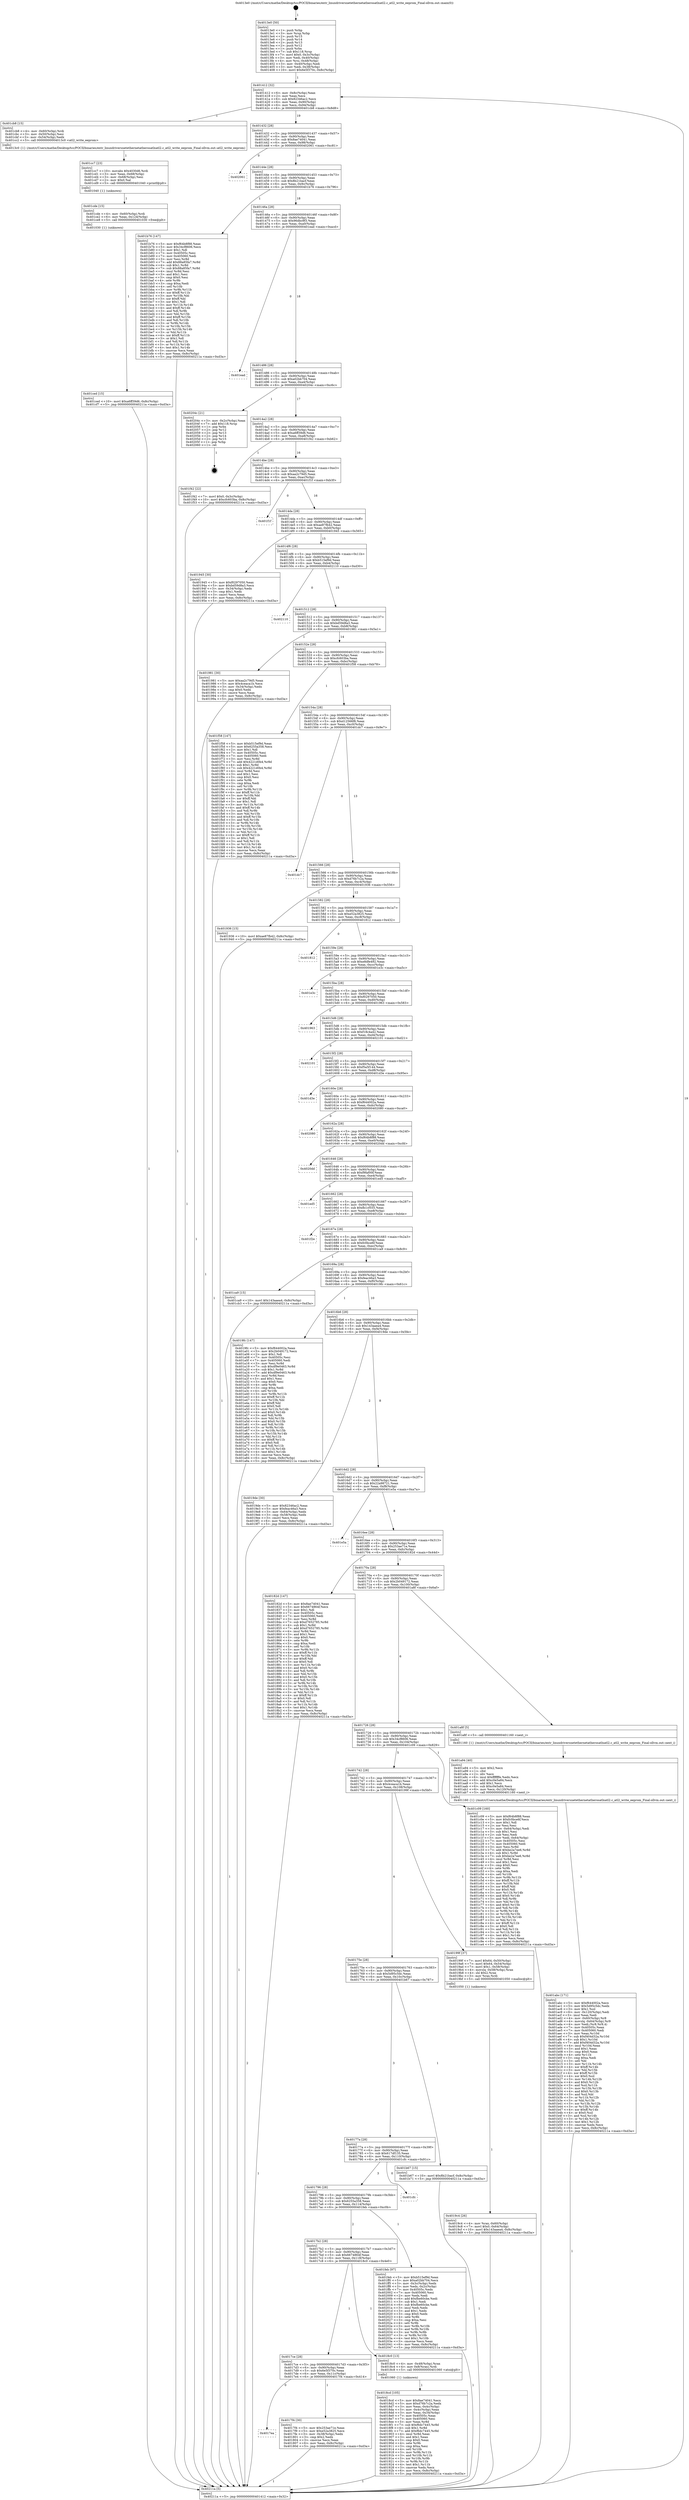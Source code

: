 digraph "0x4013e0" {
  label = "0x4013e0 (/mnt/c/Users/mathe/Desktop/tcc/POCII/binaries/extr_linuxdriversnetethernetatherosatlxatl2.c_atl2_write_eeprom_Final-ollvm.out::main(0))"
  labelloc = "t"
  node[shape=record]

  Entry [label="",width=0.3,height=0.3,shape=circle,fillcolor=black,style=filled]
  "0x401412" [label="{
     0x401412 [32]\l
     | [instrs]\l
     &nbsp;&nbsp;0x401412 \<+6\>: mov -0x8c(%rbp),%eax\l
     &nbsp;&nbsp;0x401418 \<+2\>: mov %eax,%ecx\l
     &nbsp;&nbsp;0x40141a \<+6\>: sub $0x82346ac2,%ecx\l
     &nbsp;&nbsp;0x401420 \<+6\>: mov %eax,-0x90(%rbp)\l
     &nbsp;&nbsp;0x401426 \<+6\>: mov %ecx,-0x94(%rbp)\l
     &nbsp;&nbsp;0x40142c \<+6\>: je 0000000000401cb8 \<main+0x8d8\>\l
  }"]
  "0x401cb8" [label="{
     0x401cb8 [15]\l
     | [instrs]\l
     &nbsp;&nbsp;0x401cb8 \<+4\>: mov -0x60(%rbp),%rdi\l
     &nbsp;&nbsp;0x401cbc \<+3\>: mov -0x50(%rbp),%esi\l
     &nbsp;&nbsp;0x401cbf \<+3\>: mov -0x54(%rbp),%edx\l
     &nbsp;&nbsp;0x401cc2 \<+5\>: call 00000000004013c0 \<atl2_write_eeprom\>\l
     | [calls]\l
     &nbsp;&nbsp;0x4013c0 \{1\} (/mnt/c/Users/mathe/Desktop/tcc/POCII/binaries/extr_linuxdriversnetethernetatherosatlxatl2.c_atl2_write_eeprom_Final-ollvm.out::atl2_write_eeprom)\l
  }"]
  "0x401432" [label="{
     0x401432 [28]\l
     | [instrs]\l
     &nbsp;&nbsp;0x401432 \<+5\>: jmp 0000000000401437 \<main+0x57\>\l
     &nbsp;&nbsp;0x401437 \<+6\>: mov -0x90(%rbp),%eax\l
     &nbsp;&nbsp;0x40143d \<+5\>: sub $0x8ae74041,%eax\l
     &nbsp;&nbsp;0x401442 \<+6\>: mov %eax,-0x98(%rbp)\l
     &nbsp;&nbsp;0x401448 \<+6\>: je 0000000000402061 \<main+0xc81\>\l
  }"]
  Exit [label="",width=0.3,height=0.3,shape=circle,fillcolor=black,style=filled,peripheries=2]
  "0x402061" [label="{
     0x402061\l
  }", style=dashed]
  "0x40144e" [label="{
     0x40144e [28]\l
     | [instrs]\l
     &nbsp;&nbsp;0x40144e \<+5\>: jmp 0000000000401453 \<main+0x73\>\l
     &nbsp;&nbsp;0x401453 \<+6\>: mov -0x90(%rbp),%eax\l
     &nbsp;&nbsp;0x401459 \<+5\>: sub $0x8b21bacf,%eax\l
     &nbsp;&nbsp;0x40145e \<+6\>: mov %eax,-0x9c(%rbp)\l
     &nbsp;&nbsp;0x401464 \<+6\>: je 0000000000401b76 \<main+0x796\>\l
  }"]
  "0x401ced" [label="{
     0x401ced [15]\l
     | [instrs]\l
     &nbsp;&nbsp;0x401ced \<+10\>: movl $0xa6ff39d6,-0x8c(%rbp)\l
     &nbsp;&nbsp;0x401cf7 \<+5\>: jmp 000000000040211a \<main+0xd3a\>\l
  }"]
  "0x401b76" [label="{
     0x401b76 [147]\l
     | [instrs]\l
     &nbsp;&nbsp;0x401b76 \<+5\>: mov $0xf64b8f88,%eax\l
     &nbsp;&nbsp;0x401b7b \<+5\>: mov $0x34cf8606,%ecx\l
     &nbsp;&nbsp;0x401b80 \<+2\>: mov $0x1,%dl\l
     &nbsp;&nbsp;0x401b82 \<+7\>: mov 0x40505c,%esi\l
     &nbsp;&nbsp;0x401b89 \<+7\>: mov 0x405060,%edi\l
     &nbsp;&nbsp;0x401b90 \<+3\>: mov %esi,%r8d\l
     &nbsp;&nbsp;0x401b93 \<+7\>: add $0x88a85fa7,%r8d\l
     &nbsp;&nbsp;0x401b9a \<+4\>: sub $0x1,%r8d\l
     &nbsp;&nbsp;0x401b9e \<+7\>: sub $0x88a85fa7,%r8d\l
     &nbsp;&nbsp;0x401ba5 \<+4\>: imul %r8d,%esi\l
     &nbsp;&nbsp;0x401ba9 \<+3\>: and $0x1,%esi\l
     &nbsp;&nbsp;0x401bac \<+3\>: cmp $0x0,%esi\l
     &nbsp;&nbsp;0x401baf \<+4\>: sete %r9b\l
     &nbsp;&nbsp;0x401bb3 \<+3\>: cmp $0xa,%edi\l
     &nbsp;&nbsp;0x401bb6 \<+4\>: setl %r10b\l
     &nbsp;&nbsp;0x401bba \<+3\>: mov %r9b,%r11b\l
     &nbsp;&nbsp;0x401bbd \<+4\>: xor $0xff,%r11b\l
     &nbsp;&nbsp;0x401bc1 \<+3\>: mov %r10b,%bl\l
     &nbsp;&nbsp;0x401bc4 \<+3\>: xor $0xff,%bl\l
     &nbsp;&nbsp;0x401bc7 \<+3\>: xor $0x1,%dl\l
     &nbsp;&nbsp;0x401bca \<+3\>: mov %r11b,%r14b\l
     &nbsp;&nbsp;0x401bcd \<+4\>: and $0xff,%r14b\l
     &nbsp;&nbsp;0x401bd1 \<+3\>: and %dl,%r9b\l
     &nbsp;&nbsp;0x401bd4 \<+3\>: mov %bl,%r15b\l
     &nbsp;&nbsp;0x401bd7 \<+4\>: and $0xff,%r15b\l
     &nbsp;&nbsp;0x401bdb \<+3\>: and %dl,%r10b\l
     &nbsp;&nbsp;0x401bde \<+3\>: or %r9b,%r14b\l
     &nbsp;&nbsp;0x401be1 \<+3\>: or %r10b,%r15b\l
     &nbsp;&nbsp;0x401be4 \<+3\>: xor %r15b,%r14b\l
     &nbsp;&nbsp;0x401be7 \<+3\>: or %bl,%r11b\l
     &nbsp;&nbsp;0x401bea \<+4\>: xor $0xff,%r11b\l
     &nbsp;&nbsp;0x401bee \<+3\>: or $0x1,%dl\l
     &nbsp;&nbsp;0x401bf1 \<+3\>: and %dl,%r11b\l
     &nbsp;&nbsp;0x401bf4 \<+3\>: or %r11b,%r14b\l
     &nbsp;&nbsp;0x401bf7 \<+4\>: test $0x1,%r14b\l
     &nbsp;&nbsp;0x401bfb \<+3\>: cmovne %ecx,%eax\l
     &nbsp;&nbsp;0x401bfe \<+6\>: mov %eax,-0x8c(%rbp)\l
     &nbsp;&nbsp;0x401c04 \<+5\>: jmp 000000000040211a \<main+0xd3a\>\l
  }"]
  "0x40146a" [label="{
     0x40146a [28]\l
     | [instrs]\l
     &nbsp;&nbsp;0x40146a \<+5\>: jmp 000000000040146f \<main+0x8f\>\l
     &nbsp;&nbsp;0x40146f \<+6\>: mov -0x90(%rbp),%eax\l
     &nbsp;&nbsp;0x401475 \<+5\>: sub $0x96dbc9f3,%eax\l
     &nbsp;&nbsp;0x40147a \<+6\>: mov %eax,-0xa0(%rbp)\l
     &nbsp;&nbsp;0x401480 \<+6\>: je 0000000000401ead \<main+0xacd\>\l
  }"]
  "0x401cde" [label="{
     0x401cde [15]\l
     | [instrs]\l
     &nbsp;&nbsp;0x401cde \<+4\>: mov -0x60(%rbp),%rdi\l
     &nbsp;&nbsp;0x401ce2 \<+6\>: mov %eax,-0x124(%rbp)\l
     &nbsp;&nbsp;0x401ce8 \<+5\>: call 0000000000401030 \<free@plt\>\l
     | [calls]\l
     &nbsp;&nbsp;0x401030 \{1\} (unknown)\l
  }"]
  "0x401ead" [label="{
     0x401ead\l
  }", style=dashed]
  "0x401486" [label="{
     0x401486 [28]\l
     | [instrs]\l
     &nbsp;&nbsp;0x401486 \<+5\>: jmp 000000000040148b \<main+0xab\>\l
     &nbsp;&nbsp;0x40148b \<+6\>: mov -0x90(%rbp),%eax\l
     &nbsp;&nbsp;0x401491 \<+5\>: sub $0xa02bb704,%eax\l
     &nbsp;&nbsp;0x401496 \<+6\>: mov %eax,-0xa4(%rbp)\l
     &nbsp;&nbsp;0x40149c \<+6\>: je 000000000040204c \<main+0xc6c\>\l
  }"]
  "0x401cc7" [label="{
     0x401cc7 [23]\l
     | [instrs]\l
     &nbsp;&nbsp;0x401cc7 \<+10\>: movabs $0x4030d6,%rdi\l
     &nbsp;&nbsp;0x401cd1 \<+3\>: mov %eax,-0x68(%rbp)\l
     &nbsp;&nbsp;0x401cd4 \<+3\>: mov -0x68(%rbp),%esi\l
     &nbsp;&nbsp;0x401cd7 \<+2\>: mov $0x0,%al\l
     &nbsp;&nbsp;0x401cd9 \<+5\>: call 0000000000401040 \<printf@plt\>\l
     | [calls]\l
     &nbsp;&nbsp;0x401040 \{1\} (unknown)\l
  }"]
  "0x40204c" [label="{
     0x40204c [21]\l
     | [instrs]\l
     &nbsp;&nbsp;0x40204c \<+3\>: mov -0x2c(%rbp),%eax\l
     &nbsp;&nbsp;0x40204f \<+7\>: add $0x118,%rsp\l
     &nbsp;&nbsp;0x402056 \<+1\>: pop %rbx\l
     &nbsp;&nbsp;0x402057 \<+2\>: pop %r12\l
     &nbsp;&nbsp;0x402059 \<+2\>: pop %r13\l
     &nbsp;&nbsp;0x40205b \<+2\>: pop %r14\l
     &nbsp;&nbsp;0x40205d \<+2\>: pop %r15\l
     &nbsp;&nbsp;0x40205f \<+1\>: pop %rbp\l
     &nbsp;&nbsp;0x402060 \<+1\>: ret\l
  }"]
  "0x4014a2" [label="{
     0x4014a2 [28]\l
     | [instrs]\l
     &nbsp;&nbsp;0x4014a2 \<+5\>: jmp 00000000004014a7 \<main+0xc7\>\l
     &nbsp;&nbsp;0x4014a7 \<+6\>: mov -0x90(%rbp),%eax\l
     &nbsp;&nbsp;0x4014ad \<+5\>: sub $0xa6ff39d6,%eax\l
     &nbsp;&nbsp;0x4014b2 \<+6\>: mov %eax,-0xa8(%rbp)\l
     &nbsp;&nbsp;0x4014b8 \<+6\>: je 0000000000401f42 \<main+0xb62\>\l
  }"]
  "0x401abc" [label="{
     0x401abc [171]\l
     | [instrs]\l
     &nbsp;&nbsp;0x401abc \<+5\>: mov $0xf644002a,%ecx\l
     &nbsp;&nbsp;0x401ac1 \<+5\>: mov $0x5d95c5dc,%edx\l
     &nbsp;&nbsp;0x401ac6 \<+3\>: mov $0x1,%sil\l
     &nbsp;&nbsp;0x401ac9 \<+6\>: mov -0x120(%rbp),%edi\l
     &nbsp;&nbsp;0x401acf \<+3\>: imul %eax,%edi\l
     &nbsp;&nbsp;0x401ad2 \<+4\>: mov -0x60(%rbp),%r8\l
     &nbsp;&nbsp;0x401ad6 \<+4\>: movslq -0x64(%rbp),%r9\l
     &nbsp;&nbsp;0x401ada \<+4\>: mov %edi,(%r8,%r9,4)\l
     &nbsp;&nbsp;0x401ade \<+7\>: mov 0x40505c,%eax\l
     &nbsp;&nbsp;0x401ae5 \<+7\>: mov 0x405060,%edi\l
     &nbsp;&nbsp;0x401aec \<+3\>: mov %eax,%r10d\l
     &nbsp;&nbsp;0x401aef \<+7\>: sub $0xf404d32a,%r10d\l
     &nbsp;&nbsp;0x401af6 \<+4\>: sub $0x1,%r10d\l
     &nbsp;&nbsp;0x401afa \<+7\>: add $0xf404d32a,%r10d\l
     &nbsp;&nbsp;0x401b01 \<+4\>: imul %r10d,%eax\l
     &nbsp;&nbsp;0x401b05 \<+3\>: and $0x1,%eax\l
     &nbsp;&nbsp;0x401b08 \<+3\>: cmp $0x0,%eax\l
     &nbsp;&nbsp;0x401b0b \<+4\>: sete %r11b\l
     &nbsp;&nbsp;0x401b0f \<+3\>: cmp $0xa,%edi\l
     &nbsp;&nbsp;0x401b12 \<+3\>: setl %bl\l
     &nbsp;&nbsp;0x401b15 \<+3\>: mov %r11b,%r14b\l
     &nbsp;&nbsp;0x401b18 \<+4\>: xor $0xff,%r14b\l
     &nbsp;&nbsp;0x401b1c \<+3\>: mov %bl,%r15b\l
     &nbsp;&nbsp;0x401b1f \<+4\>: xor $0xff,%r15b\l
     &nbsp;&nbsp;0x401b23 \<+4\>: xor $0x0,%sil\l
     &nbsp;&nbsp;0x401b27 \<+3\>: mov %r14b,%r12b\l
     &nbsp;&nbsp;0x401b2a \<+4\>: and $0x0,%r12b\l
     &nbsp;&nbsp;0x401b2e \<+3\>: and %sil,%r11b\l
     &nbsp;&nbsp;0x401b31 \<+3\>: mov %r15b,%r13b\l
     &nbsp;&nbsp;0x401b34 \<+4\>: and $0x0,%r13b\l
     &nbsp;&nbsp;0x401b38 \<+3\>: and %sil,%bl\l
     &nbsp;&nbsp;0x401b3b \<+3\>: or %r11b,%r12b\l
     &nbsp;&nbsp;0x401b3e \<+3\>: or %bl,%r13b\l
     &nbsp;&nbsp;0x401b41 \<+3\>: xor %r13b,%r12b\l
     &nbsp;&nbsp;0x401b44 \<+3\>: or %r15b,%r14b\l
     &nbsp;&nbsp;0x401b47 \<+4\>: xor $0xff,%r14b\l
     &nbsp;&nbsp;0x401b4b \<+4\>: or $0x0,%sil\l
     &nbsp;&nbsp;0x401b4f \<+3\>: and %sil,%r14b\l
     &nbsp;&nbsp;0x401b52 \<+3\>: or %r14b,%r12b\l
     &nbsp;&nbsp;0x401b55 \<+4\>: test $0x1,%r12b\l
     &nbsp;&nbsp;0x401b59 \<+3\>: cmovne %edx,%ecx\l
     &nbsp;&nbsp;0x401b5c \<+6\>: mov %ecx,-0x8c(%rbp)\l
     &nbsp;&nbsp;0x401b62 \<+5\>: jmp 000000000040211a \<main+0xd3a\>\l
  }"]
  "0x401f42" [label="{
     0x401f42 [22]\l
     | [instrs]\l
     &nbsp;&nbsp;0x401f42 \<+7\>: movl $0x0,-0x3c(%rbp)\l
     &nbsp;&nbsp;0x401f49 \<+10\>: movl $0xcfc603ba,-0x8c(%rbp)\l
     &nbsp;&nbsp;0x401f53 \<+5\>: jmp 000000000040211a \<main+0xd3a\>\l
  }"]
  "0x4014be" [label="{
     0x4014be [28]\l
     | [instrs]\l
     &nbsp;&nbsp;0x4014be \<+5\>: jmp 00000000004014c3 \<main+0xe3\>\l
     &nbsp;&nbsp;0x4014c3 \<+6\>: mov -0x90(%rbp),%eax\l
     &nbsp;&nbsp;0x4014c9 \<+5\>: sub $0xaa2c79d5,%eax\l
     &nbsp;&nbsp;0x4014ce \<+6\>: mov %eax,-0xac(%rbp)\l
     &nbsp;&nbsp;0x4014d4 \<+6\>: je 0000000000401f1f \<main+0xb3f\>\l
  }"]
  "0x401a94" [label="{
     0x401a94 [40]\l
     | [instrs]\l
     &nbsp;&nbsp;0x401a94 \<+5\>: mov $0x2,%ecx\l
     &nbsp;&nbsp;0x401a99 \<+1\>: cltd\l
     &nbsp;&nbsp;0x401a9a \<+2\>: idiv %ecx\l
     &nbsp;&nbsp;0x401a9c \<+6\>: imul $0xfffffffe,%edx,%ecx\l
     &nbsp;&nbsp;0x401aa2 \<+6\>: add $0xc0e5a84,%ecx\l
     &nbsp;&nbsp;0x401aa8 \<+3\>: add $0x1,%ecx\l
     &nbsp;&nbsp;0x401aab \<+6\>: sub $0xc0e5a84,%ecx\l
     &nbsp;&nbsp;0x401ab1 \<+6\>: mov %ecx,-0x120(%rbp)\l
     &nbsp;&nbsp;0x401ab7 \<+5\>: call 0000000000401160 \<next_i\>\l
     | [calls]\l
     &nbsp;&nbsp;0x401160 \{1\} (/mnt/c/Users/mathe/Desktop/tcc/POCII/binaries/extr_linuxdriversnetethernetatherosatlxatl2.c_atl2_write_eeprom_Final-ollvm.out::next_i)\l
  }"]
  "0x401f1f" [label="{
     0x401f1f\l
  }", style=dashed]
  "0x4014da" [label="{
     0x4014da [28]\l
     | [instrs]\l
     &nbsp;&nbsp;0x4014da \<+5\>: jmp 00000000004014df \<main+0xff\>\l
     &nbsp;&nbsp;0x4014df \<+6\>: mov -0x90(%rbp),%eax\l
     &nbsp;&nbsp;0x4014e5 \<+5\>: sub $0xae87fb42,%eax\l
     &nbsp;&nbsp;0x4014ea \<+6\>: mov %eax,-0xb0(%rbp)\l
     &nbsp;&nbsp;0x4014f0 \<+6\>: je 0000000000401945 \<main+0x565\>\l
  }"]
  "0x4019c4" [label="{
     0x4019c4 [26]\l
     | [instrs]\l
     &nbsp;&nbsp;0x4019c4 \<+4\>: mov %rax,-0x60(%rbp)\l
     &nbsp;&nbsp;0x4019c8 \<+7\>: movl $0x0,-0x64(%rbp)\l
     &nbsp;&nbsp;0x4019cf \<+10\>: movl $0x143aaea4,-0x8c(%rbp)\l
     &nbsp;&nbsp;0x4019d9 \<+5\>: jmp 000000000040211a \<main+0xd3a\>\l
  }"]
  "0x401945" [label="{
     0x401945 [30]\l
     | [instrs]\l
     &nbsp;&nbsp;0x401945 \<+5\>: mov $0xf0297050,%eax\l
     &nbsp;&nbsp;0x40194a \<+5\>: mov $0xbd59d8a3,%ecx\l
     &nbsp;&nbsp;0x40194f \<+3\>: mov -0x34(%rbp),%edx\l
     &nbsp;&nbsp;0x401952 \<+3\>: cmp $0x1,%edx\l
     &nbsp;&nbsp;0x401955 \<+3\>: cmovl %ecx,%eax\l
     &nbsp;&nbsp;0x401958 \<+6\>: mov %eax,-0x8c(%rbp)\l
     &nbsp;&nbsp;0x40195e \<+5\>: jmp 000000000040211a \<main+0xd3a\>\l
  }"]
  "0x4014f6" [label="{
     0x4014f6 [28]\l
     | [instrs]\l
     &nbsp;&nbsp;0x4014f6 \<+5\>: jmp 00000000004014fb \<main+0x11b\>\l
     &nbsp;&nbsp;0x4014fb \<+6\>: mov -0x90(%rbp),%eax\l
     &nbsp;&nbsp;0x401501 \<+5\>: sub $0xb515ef9d,%eax\l
     &nbsp;&nbsp;0x401506 \<+6\>: mov %eax,-0xb4(%rbp)\l
     &nbsp;&nbsp;0x40150c \<+6\>: je 0000000000402110 \<main+0xd30\>\l
  }"]
  "0x4018cd" [label="{
     0x4018cd [105]\l
     | [instrs]\l
     &nbsp;&nbsp;0x4018cd \<+5\>: mov $0x8ae74041,%ecx\l
     &nbsp;&nbsp;0x4018d2 \<+5\>: mov $0xd76b7c2a,%edx\l
     &nbsp;&nbsp;0x4018d7 \<+3\>: mov %eax,-0x4c(%rbp)\l
     &nbsp;&nbsp;0x4018da \<+3\>: mov -0x4c(%rbp),%eax\l
     &nbsp;&nbsp;0x4018dd \<+3\>: mov %eax,-0x34(%rbp)\l
     &nbsp;&nbsp;0x4018e0 \<+7\>: mov 0x40505c,%eax\l
     &nbsp;&nbsp;0x4018e7 \<+7\>: mov 0x405060,%esi\l
     &nbsp;&nbsp;0x4018ee \<+3\>: mov %eax,%r8d\l
     &nbsp;&nbsp;0x4018f1 \<+7\>: sub $0xf6dc7445,%r8d\l
     &nbsp;&nbsp;0x4018f8 \<+4\>: sub $0x1,%r8d\l
     &nbsp;&nbsp;0x4018fc \<+7\>: add $0xf6dc7445,%r8d\l
     &nbsp;&nbsp;0x401903 \<+4\>: imul %r8d,%eax\l
     &nbsp;&nbsp;0x401907 \<+3\>: and $0x1,%eax\l
     &nbsp;&nbsp;0x40190a \<+3\>: cmp $0x0,%eax\l
     &nbsp;&nbsp;0x40190d \<+4\>: sete %r9b\l
     &nbsp;&nbsp;0x401911 \<+3\>: cmp $0xa,%esi\l
     &nbsp;&nbsp;0x401914 \<+4\>: setl %r10b\l
     &nbsp;&nbsp;0x401918 \<+3\>: mov %r9b,%r11b\l
     &nbsp;&nbsp;0x40191b \<+3\>: and %r10b,%r11b\l
     &nbsp;&nbsp;0x40191e \<+3\>: xor %r10b,%r9b\l
     &nbsp;&nbsp;0x401921 \<+3\>: or %r9b,%r11b\l
     &nbsp;&nbsp;0x401924 \<+4\>: test $0x1,%r11b\l
     &nbsp;&nbsp;0x401928 \<+3\>: cmovne %edx,%ecx\l
     &nbsp;&nbsp;0x40192b \<+6\>: mov %ecx,-0x8c(%rbp)\l
     &nbsp;&nbsp;0x401931 \<+5\>: jmp 000000000040211a \<main+0xd3a\>\l
  }"]
  "0x402110" [label="{
     0x402110\l
  }", style=dashed]
  "0x401512" [label="{
     0x401512 [28]\l
     | [instrs]\l
     &nbsp;&nbsp;0x401512 \<+5\>: jmp 0000000000401517 \<main+0x137\>\l
     &nbsp;&nbsp;0x401517 \<+6\>: mov -0x90(%rbp),%eax\l
     &nbsp;&nbsp;0x40151d \<+5\>: sub $0xbd59d8a3,%eax\l
     &nbsp;&nbsp;0x401522 \<+6\>: mov %eax,-0xb8(%rbp)\l
     &nbsp;&nbsp;0x401528 \<+6\>: je 0000000000401981 \<main+0x5a1\>\l
  }"]
  "0x4013e0" [label="{
     0x4013e0 [50]\l
     | [instrs]\l
     &nbsp;&nbsp;0x4013e0 \<+1\>: push %rbp\l
     &nbsp;&nbsp;0x4013e1 \<+3\>: mov %rsp,%rbp\l
     &nbsp;&nbsp;0x4013e4 \<+2\>: push %r15\l
     &nbsp;&nbsp;0x4013e6 \<+2\>: push %r14\l
     &nbsp;&nbsp;0x4013e8 \<+2\>: push %r13\l
     &nbsp;&nbsp;0x4013ea \<+2\>: push %r12\l
     &nbsp;&nbsp;0x4013ec \<+1\>: push %rbx\l
     &nbsp;&nbsp;0x4013ed \<+7\>: sub $0x118,%rsp\l
     &nbsp;&nbsp;0x4013f4 \<+7\>: movl $0x0,-0x3c(%rbp)\l
     &nbsp;&nbsp;0x4013fb \<+3\>: mov %edi,-0x40(%rbp)\l
     &nbsp;&nbsp;0x4013fe \<+4\>: mov %rsi,-0x48(%rbp)\l
     &nbsp;&nbsp;0x401402 \<+3\>: mov -0x40(%rbp),%edi\l
     &nbsp;&nbsp;0x401405 \<+3\>: mov %edi,-0x38(%rbp)\l
     &nbsp;&nbsp;0x401408 \<+10\>: movl $0x6e5f370c,-0x8c(%rbp)\l
  }"]
  "0x401981" [label="{
     0x401981 [30]\l
     | [instrs]\l
     &nbsp;&nbsp;0x401981 \<+5\>: mov $0xaa2c79d5,%eax\l
     &nbsp;&nbsp;0x401986 \<+5\>: mov $0x4ceaca1b,%ecx\l
     &nbsp;&nbsp;0x40198b \<+3\>: mov -0x34(%rbp),%edx\l
     &nbsp;&nbsp;0x40198e \<+3\>: cmp $0x0,%edx\l
     &nbsp;&nbsp;0x401991 \<+3\>: cmove %ecx,%eax\l
     &nbsp;&nbsp;0x401994 \<+6\>: mov %eax,-0x8c(%rbp)\l
     &nbsp;&nbsp;0x40199a \<+5\>: jmp 000000000040211a \<main+0xd3a\>\l
  }"]
  "0x40152e" [label="{
     0x40152e [28]\l
     | [instrs]\l
     &nbsp;&nbsp;0x40152e \<+5\>: jmp 0000000000401533 \<main+0x153\>\l
     &nbsp;&nbsp;0x401533 \<+6\>: mov -0x90(%rbp),%eax\l
     &nbsp;&nbsp;0x401539 \<+5\>: sub $0xcfc603ba,%eax\l
     &nbsp;&nbsp;0x40153e \<+6\>: mov %eax,-0xbc(%rbp)\l
     &nbsp;&nbsp;0x401544 \<+6\>: je 0000000000401f58 \<main+0xb78\>\l
  }"]
  "0x40211a" [label="{
     0x40211a [5]\l
     | [instrs]\l
     &nbsp;&nbsp;0x40211a \<+5\>: jmp 0000000000401412 \<main+0x32\>\l
  }"]
  "0x401f58" [label="{
     0x401f58 [147]\l
     | [instrs]\l
     &nbsp;&nbsp;0x401f58 \<+5\>: mov $0xb515ef9d,%eax\l
     &nbsp;&nbsp;0x401f5d \<+5\>: mov $0x6255a358,%ecx\l
     &nbsp;&nbsp;0x401f62 \<+2\>: mov $0x1,%dl\l
     &nbsp;&nbsp;0x401f64 \<+7\>: mov 0x40505c,%esi\l
     &nbsp;&nbsp;0x401f6b \<+7\>: mov 0x405060,%edi\l
     &nbsp;&nbsp;0x401f72 \<+3\>: mov %esi,%r8d\l
     &nbsp;&nbsp;0x401f75 \<+7\>: add $0x4221d0b4,%r8d\l
     &nbsp;&nbsp;0x401f7c \<+4\>: sub $0x1,%r8d\l
     &nbsp;&nbsp;0x401f80 \<+7\>: sub $0x4221d0b4,%r8d\l
     &nbsp;&nbsp;0x401f87 \<+4\>: imul %r8d,%esi\l
     &nbsp;&nbsp;0x401f8b \<+3\>: and $0x1,%esi\l
     &nbsp;&nbsp;0x401f8e \<+3\>: cmp $0x0,%esi\l
     &nbsp;&nbsp;0x401f91 \<+4\>: sete %r9b\l
     &nbsp;&nbsp;0x401f95 \<+3\>: cmp $0xa,%edi\l
     &nbsp;&nbsp;0x401f98 \<+4\>: setl %r10b\l
     &nbsp;&nbsp;0x401f9c \<+3\>: mov %r9b,%r11b\l
     &nbsp;&nbsp;0x401f9f \<+4\>: xor $0xff,%r11b\l
     &nbsp;&nbsp;0x401fa3 \<+3\>: mov %r10b,%bl\l
     &nbsp;&nbsp;0x401fa6 \<+3\>: xor $0xff,%bl\l
     &nbsp;&nbsp;0x401fa9 \<+3\>: xor $0x1,%dl\l
     &nbsp;&nbsp;0x401fac \<+3\>: mov %r11b,%r14b\l
     &nbsp;&nbsp;0x401faf \<+4\>: and $0xff,%r14b\l
     &nbsp;&nbsp;0x401fb3 \<+3\>: and %dl,%r9b\l
     &nbsp;&nbsp;0x401fb6 \<+3\>: mov %bl,%r15b\l
     &nbsp;&nbsp;0x401fb9 \<+4\>: and $0xff,%r15b\l
     &nbsp;&nbsp;0x401fbd \<+3\>: and %dl,%r10b\l
     &nbsp;&nbsp;0x401fc0 \<+3\>: or %r9b,%r14b\l
     &nbsp;&nbsp;0x401fc3 \<+3\>: or %r10b,%r15b\l
     &nbsp;&nbsp;0x401fc6 \<+3\>: xor %r15b,%r14b\l
     &nbsp;&nbsp;0x401fc9 \<+3\>: or %bl,%r11b\l
     &nbsp;&nbsp;0x401fcc \<+4\>: xor $0xff,%r11b\l
     &nbsp;&nbsp;0x401fd0 \<+3\>: or $0x1,%dl\l
     &nbsp;&nbsp;0x401fd3 \<+3\>: and %dl,%r11b\l
     &nbsp;&nbsp;0x401fd6 \<+3\>: or %r11b,%r14b\l
     &nbsp;&nbsp;0x401fd9 \<+4\>: test $0x1,%r14b\l
     &nbsp;&nbsp;0x401fdd \<+3\>: cmovne %ecx,%eax\l
     &nbsp;&nbsp;0x401fe0 \<+6\>: mov %eax,-0x8c(%rbp)\l
     &nbsp;&nbsp;0x401fe6 \<+5\>: jmp 000000000040211a \<main+0xd3a\>\l
  }"]
  "0x40154a" [label="{
     0x40154a [28]\l
     | [instrs]\l
     &nbsp;&nbsp;0x40154a \<+5\>: jmp 000000000040154f \<main+0x16f\>\l
     &nbsp;&nbsp;0x40154f \<+6\>: mov -0x90(%rbp),%eax\l
     &nbsp;&nbsp;0x401555 \<+5\>: sub $0xd12566f8,%eax\l
     &nbsp;&nbsp;0x40155a \<+6\>: mov %eax,-0xc0(%rbp)\l
     &nbsp;&nbsp;0x401560 \<+6\>: je 0000000000401dc7 \<main+0x9e7\>\l
  }"]
  "0x4017ea" [label="{
     0x4017ea\l
  }", style=dashed]
  "0x401dc7" [label="{
     0x401dc7\l
  }", style=dashed]
  "0x401566" [label="{
     0x401566 [28]\l
     | [instrs]\l
     &nbsp;&nbsp;0x401566 \<+5\>: jmp 000000000040156b \<main+0x18b\>\l
     &nbsp;&nbsp;0x40156b \<+6\>: mov -0x90(%rbp),%eax\l
     &nbsp;&nbsp;0x401571 \<+5\>: sub $0xd76b7c2a,%eax\l
     &nbsp;&nbsp;0x401576 \<+6\>: mov %eax,-0xc4(%rbp)\l
     &nbsp;&nbsp;0x40157c \<+6\>: je 0000000000401936 \<main+0x556\>\l
  }"]
  "0x4017f4" [label="{
     0x4017f4 [30]\l
     | [instrs]\l
     &nbsp;&nbsp;0x4017f4 \<+5\>: mov $0x253ae71e,%eax\l
     &nbsp;&nbsp;0x4017f9 \<+5\>: mov $0xe52a3825,%ecx\l
     &nbsp;&nbsp;0x4017fe \<+3\>: mov -0x38(%rbp),%edx\l
     &nbsp;&nbsp;0x401801 \<+3\>: cmp $0x2,%edx\l
     &nbsp;&nbsp;0x401804 \<+3\>: cmovne %ecx,%eax\l
     &nbsp;&nbsp;0x401807 \<+6\>: mov %eax,-0x8c(%rbp)\l
     &nbsp;&nbsp;0x40180d \<+5\>: jmp 000000000040211a \<main+0xd3a\>\l
  }"]
  "0x401936" [label="{
     0x401936 [15]\l
     | [instrs]\l
     &nbsp;&nbsp;0x401936 \<+10\>: movl $0xae87fb42,-0x8c(%rbp)\l
     &nbsp;&nbsp;0x401940 \<+5\>: jmp 000000000040211a \<main+0xd3a\>\l
  }"]
  "0x401582" [label="{
     0x401582 [28]\l
     | [instrs]\l
     &nbsp;&nbsp;0x401582 \<+5\>: jmp 0000000000401587 \<main+0x1a7\>\l
     &nbsp;&nbsp;0x401587 \<+6\>: mov -0x90(%rbp),%eax\l
     &nbsp;&nbsp;0x40158d \<+5\>: sub $0xe52a3825,%eax\l
     &nbsp;&nbsp;0x401592 \<+6\>: mov %eax,-0xc8(%rbp)\l
     &nbsp;&nbsp;0x401598 \<+6\>: je 0000000000401812 \<main+0x432\>\l
  }"]
  "0x4017ce" [label="{
     0x4017ce [28]\l
     | [instrs]\l
     &nbsp;&nbsp;0x4017ce \<+5\>: jmp 00000000004017d3 \<main+0x3f3\>\l
     &nbsp;&nbsp;0x4017d3 \<+6\>: mov -0x90(%rbp),%eax\l
     &nbsp;&nbsp;0x4017d9 \<+5\>: sub $0x6e5f370c,%eax\l
     &nbsp;&nbsp;0x4017de \<+6\>: mov %eax,-0x11c(%rbp)\l
     &nbsp;&nbsp;0x4017e4 \<+6\>: je 00000000004017f4 \<main+0x414\>\l
  }"]
  "0x401812" [label="{
     0x401812\l
  }", style=dashed]
  "0x40159e" [label="{
     0x40159e [28]\l
     | [instrs]\l
     &nbsp;&nbsp;0x40159e \<+5\>: jmp 00000000004015a3 \<main+0x1c3\>\l
     &nbsp;&nbsp;0x4015a3 \<+6\>: mov -0x90(%rbp),%eax\l
     &nbsp;&nbsp;0x4015a9 \<+5\>: sub $0xe8dfe492,%eax\l
     &nbsp;&nbsp;0x4015ae \<+6\>: mov %eax,-0xcc(%rbp)\l
     &nbsp;&nbsp;0x4015b4 \<+6\>: je 0000000000401e3c \<main+0xa5c\>\l
  }"]
  "0x4018c0" [label="{
     0x4018c0 [13]\l
     | [instrs]\l
     &nbsp;&nbsp;0x4018c0 \<+4\>: mov -0x48(%rbp),%rax\l
     &nbsp;&nbsp;0x4018c4 \<+4\>: mov 0x8(%rax),%rdi\l
     &nbsp;&nbsp;0x4018c8 \<+5\>: call 0000000000401060 \<atoi@plt\>\l
     | [calls]\l
     &nbsp;&nbsp;0x401060 \{1\} (unknown)\l
  }"]
  "0x401e3c" [label="{
     0x401e3c\l
  }", style=dashed]
  "0x4015ba" [label="{
     0x4015ba [28]\l
     | [instrs]\l
     &nbsp;&nbsp;0x4015ba \<+5\>: jmp 00000000004015bf \<main+0x1df\>\l
     &nbsp;&nbsp;0x4015bf \<+6\>: mov -0x90(%rbp),%eax\l
     &nbsp;&nbsp;0x4015c5 \<+5\>: sub $0xf0297050,%eax\l
     &nbsp;&nbsp;0x4015ca \<+6\>: mov %eax,-0xd0(%rbp)\l
     &nbsp;&nbsp;0x4015d0 \<+6\>: je 0000000000401963 \<main+0x583\>\l
  }"]
  "0x4017b2" [label="{
     0x4017b2 [28]\l
     | [instrs]\l
     &nbsp;&nbsp;0x4017b2 \<+5\>: jmp 00000000004017b7 \<main+0x3d7\>\l
     &nbsp;&nbsp;0x4017b7 \<+6\>: mov -0x90(%rbp),%eax\l
     &nbsp;&nbsp;0x4017bd \<+5\>: sub $0x6674864f,%eax\l
     &nbsp;&nbsp;0x4017c2 \<+6\>: mov %eax,-0x118(%rbp)\l
     &nbsp;&nbsp;0x4017c8 \<+6\>: je 00000000004018c0 \<main+0x4e0\>\l
  }"]
  "0x401963" [label="{
     0x401963\l
  }", style=dashed]
  "0x4015d6" [label="{
     0x4015d6 [28]\l
     | [instrs]\l
     &nbsp;&nbsp;0x4015d6 \<+5\>: jmp 00000000004015db \<main+0x1fb\>\l
     &nbsp;&nbsp;0x4015db \<+6\>: mov -0x90(%rbp),%eax\l
     &nbsp;&nbsp;0x4015e1 \<+5\>: sub $0xf18c4a42,%eax\l
     &nbsp;&nbsp;0x4015e6 \<+6\>: mov %eax,-0xd4(%rbp)\l
     &nbsp;&nbsp;0x4015ec \<+6\>: je 0000000000402101 \<main+0xd21\>\l
  }"]
  "0x401feb" [label="{
     0x401feb [97]\l
     | [instrs]\l
     &nbsp;&nbsp;0x401feb \<+5\>: mov $0xb515ef9d,%eax\l
     &nbsp;&nbsp;0x401ff0 \<+5\>: mov $0xa02bb704,%ecx\l
     &nbsp;&nbsp;0x401ff5 \<+3\>: mov -0x3c(%rbp),%edx\l
     &nbsp;&nbsp;0x401ff8 \<+3\>: mov %edx,-0x2c(%rbp)\l
     &nbsp;&nbsp;0x401ffb \<+7\>: mov 0x40505c,%edx\l
     &nbsp;&nbsp;0x402002 \<+7\>: mov 0x405060,%esi\l
     &nbsp;&nbsp;0x402009 \<+2\>: mov %edx,%edi\l
     &nbsp;&nbsp;0x40200b \<+6\>: add $0xfbe60cbe,%edi\l
     &nbsp;&nbsp;0x402011 \<+3\>: sub $0x1,%edi\l
     &nbsp;&nbsp;0x402014 \<+6\>: sub $0xfbe60cbe,%edi\l
     &nbsp;&nbsp;0x40201a \<+3\>: imul %edi,%edx\l
     &nbsp;&nbsp;0x40201d \<+3\>: and $0x1,%edx\l
     &nbsp;&nbsp;0x402020 \<+3\>: cmp $0x0,%edx\l
     &nbsp;&nbsp;0x402023 \<+4\>: sete %r8b\l
     &nbsp;&nbsp;0x402027 \<+3\>: cmp $0xa,%esi\l
     &nbsp;&nbsp;0x40202a \<+4\>: setl %r9b\l
     &nbsp;&nbsp;0x40202e \<+3\>: mov %r8b,%r10b\l
     &nbsp;&nbsp;0x402031 \<+3\>: and %r9b,%r10b\l
     &nbsp;&nbsp;0x402034 \<+3\>: xor %r9b,%r8b\l
     &nbsp;&nbsp;0x402037 \<+3\>: or %r8b,%r10b\l
     &nbsp;&nbsp;0x40203a \<+4\>: test $0x1,%r10b\l
     &nbsp;&nbsp;0x40203e \<+3\>: cmovne %ecx,%eax\l
     &nbsp;&nbsp;0x402041 \<+6\>: mov %eax,-0x8c(%rbp)\l
     &nbsp;&nbsp;0x402047 \<+5\>: jmp 000000000040211a \<main+0xd3a\>\l
  }"]
  "0x402101" [label="{
     0x402101\l
  }", style=dashed]
  "0x4015f2" [label="{
     0x4015f2 [28]\l
     | [instrs]\l
     &nbsp;&nbsp;0x4015f2 \<+5\>: jmp 00000000004015f7 \<main+0x217\>\l
     &nbsp;&nbsp;0x4015f7 \<+6\>: mov -0x90(%rbp),%eax\l
     &nbsp;&nbsp;0x4015fd \<+5\>: sub $0xf5a5f144,%eax\l
     &nbsp;&nbsp;0x401602 \<+6\>: mov %eax,-0xd8(%rbp)\l
     &nbsp;&nbsp;0x401608 \<+6\>: je 0000000000401d3e \<main+0x95e\>\l
  }"]
  "0x401796" [label="{
     0x401796 [28]\l
     | [instrs]\l
     &nbsp;&nbsp;0x401796 \<+5\>: jmp 000000000040179b \<main+0x3bb\>\l
     &nbsp;&nbsp;0x40179b \<+6\>: mov -0x90(%rbp),%eax\l
     &nbsp;&nbsp;0x4017a1 \<+5\>: sub $0x6255a358,%eax\l
     &nbsp;&nbsp;0x4017a6 \<+6\>: mov %eax,-0x114(%rbp)\l
     &nbsp;&nbsp;0x4017ac \<+6\>: je 0000000000401feb \<main+0xc0b\>\l
  }"]
  "0x401d3e" [label="{
     0x401d3e\l
  }", style=dashed]
  "0x40160e" [label="{
     0x40160e [28]\l
     | [instrs]\l
     &nbsp;&nbsp;0x40160e \<+5\>: jmp 0000000000401613 \<main+0x233\>\l
     &nbsp;&nbsp;0x401613 \<+6\>: mov -0x90(%rbp),%eax\l
     &nbsp;&nbsp;0x401619 \<+5\>: sub $0xf644002a,%eax\l
     &nbsp;&nbsp;0x40161e \<+6\>: mov %eax,-0xdc(%rbp)\l
     &nbsp;&nbsp;0x401624 \<+6\>: je 0000000000402080 \<main+0xca0\>\l
  }"]
  "0x401cfc" [label="{
     0x401cfc\l
  }", style=dashed]
  "0x402080" [label="{
     0x402080\l
  }", style=dashed]
  "0x40162a" [label="{
     0x40162a [28]\l
     | [instrs]\l
     &nbsp;&nbsp;0x40162a \<+5\>: jmp 000000000040162f \<main+0x24f\>\l
     &nbsp;&nbsp;0x40162f \<+6\>: mov -0x90(%rbp),%eax\l
     &nbsp;&nbsp;0x401635 \<+5\>: sub $0xf64b8f88,%eax\l
     &nbsp;&nbsp;0x40163a \<+6\>: mov %eax,-0xe0(%rbp)\l
     &nbsp;&nbsp;0x401640 \<+6\>: je 00000000004020dd \<main+0xcfd\>\l
  }"]
  "0x40177a" [label="{
     0x40177a [28]\l
     | [instrs]\l
     &nbsp;&nbsp;0x40177a \<+5\>: jmp 000000000040177f \<main+0x39f\>\l
     &nbsp;&nbsp;0x40177f \<+6\>: mov -0x90(%rbp),%eax\l
     &nbsp;&nbsp;0x401785 \<+5\>: sub $0x617df135,%eax\l
     &nbsp;&nbsp;0x40178a \<+6\>: mov %eax,-0x110(%rbp)\l
     &nbsp;&nbsp;0x401790 \<+6\>: je 0000000000401cfc \<main+0x91c\>\l
  }"]
  "0x4020dd" [label="{
     0x4020dd\l
  }", style=dashed]
  "0x401646" [label="{
     0x401646 [28]\l
     | [instrs]\l
     &nbsp;&nbsp;0x401646 \<+5\>: jmp 000000000040164b \<main+0x26b\>\l
     &nbsp;&nbsp;0x40164b \<+6\>: mov -0x90(%rbp),%eax\l
     &nbsp;&nbsp;0x401651 \<+5\>: sub $0xf9faf00f,%eax\l
     &nbsp;&nbsp;0x401656 \<+6\>: mov %eax,-0xe4(%rbp)\l
     &nbsp;&nbsp;0x40165c \<+6\>: je 0000000000401ed5 \<main+0xaf5\>\l
  }"]
  "0x401b67" [label="{
     0x401b67 [15]\l
     | [instrs]\l
     &nbsp;&nbsp;0x401b67 \<+10\>: movl $0x8b21bacf,-0x8c(%rbp)\l
     &nbsp;&nbsp;0x401b71 \<+5\>: jmp 000000000040211a \<main+0xd3a\>\l
  }"]
  "0x401ed5" [label="{
     0x401ed5\l
  }", style=dashed]
  "0x401662" [label="{
     0x401662 [28]\l
     | [instrs]\l
     &nbsp;&nbsp;0x401662 \<+5\>: jmp 0000000000401667 \<main+0x287\>\l
     &nbsp;&nbsp;0x401667 \<+6\>: mov -0x90(%rbp),%eax\l
     &nbsp;&nbsp;0x40166d \<+5\>: sub $0xfb1cf555,%eax\l
     &nbsp;&nbsp;0x401672 \<+6\>: mov %eax,-0xe8(%rbp)\l
     &nbsp;&nbsp;0x401678 \<+6\>: je 0000000000401f2e \<main+0xb4e\>\l
  }"]
  "0x40175e" [label="{
     0x40175e [28]\l
     | [instrs]\l
     &nbsp;&nbsp;0x40175e \<+5\>: jmp 0000000000401763 \<main+0x383\>\l
     &nbsp;&nbsp;0x401763 \<+6\>: mov -0x90(%rbp),%eax\l
     &nbsp;&nbsp;0x401769 \<+5\>: sub $0x5d95c5dc,%eax\l
     &nbsp;&nbsp;0x40176e \<+6\>: mov %eax,-0x10c(%rbp)\l
     &nbsp;&nbsp;0x401774 \<+6\>: je 0000000000401b67 \<main+0x787\>\l
  }"]
  "0x401f2e" [label="{
     0x401f2e\l
  }", style=dashed]
  "0x40167e" [label="{
     0x40167e [28]\l
     | [instrs]\l
     &nbsp;&nbsp;0x40167e \<+5\>: jmp 0000000000401683 \<main+0x2a3\>\l
     &nbsp;&nbsp;0x401683 \<+6\>: mov -0x90(%rbp),%eax\l
     &nbsp;&nbsp;0x401689 \<+5\>: sub $0xfc0bce6f,%eax\l
     &nbsp;&nbsp;0x40168e \<+6\>: mov %eax,-0xec(%rbp)\l
     &nbsp;&nbsp;0x401694 \<+6\>: je 0000000000401ca9 \<main+0x8c9\>\l
  }"]
  "0x40199f" [label="{
     0x40199f [37]\l
     | [instrs]\l
     &nbsp;&nbsp;0x40199f \<+7\>: movl $0x64,-0x50(%rbp)\l
     &nbsp;&nbsp;0x4019a6 \<+7\>: movl $0x64,-0x54(%rbp)\l
     &nbsp;&nbsp;0x4019ad \<+7\>: movl $0x1,-0x58(%rbp)\l
     &nbsp;&nbsp;0x4019b4 \<+4\>: movslq -0x58(%rbp),%rax\l
     &nbsp;&nbsp;0x4019b8 \<+4\>: shl $0x2,%rax\l
     &nbsp;&nbsp;0x4019bc \<+3\>: mov %rax,%rdi\l
     &nbsp;&nbsp;0x4019bf \<+5\>: call 0000000000401050 \<malloc@plt\>\l
     | [calls]\l
     &nbsp;&nbsp;0x401050 \{1\} (unknown)\l
  }"]
  "0x401ca9" [label="{
     0x401ca9 [15]\l
     | [instrs]\l
     &nbsp;&nbsp;0x401ca9 \<+10\>: movl $0x143aaea4,-0x8c(%rbp)\l
     &nbsp;&nbsp;0x401cb3 \<+5\>: jmp 000000000040211a \<main+0xd3a\>\l
  }"]
  "0x40169a" [label="{
     0x40169a [28]\l
     | [instrs]\l
     &nbsp;&nbsp;0x40169a \<+5\>: jmp 000000000040169f \<main+0x2bf\>\l
     &nbsp;&nbsp;0x40169f \<+6\>: mov -0x90(%rbp),%eax\l
     &nbsp;&nbsp;0x4016a5 \<+5\>: sub $0xfeac46a3,%eax\l
     &nbsp;&nbsp;0x4016aa \<+6\>: mov %eax,-0xf0(%rbp)\l
     &nbsp;&nbsp;0x4016b0 \<+6\>: je 00000000004019fc \<main+0x61c\>\l
  }"]
  "0x401742" [label="{
     0x401742 [28]\l
     | [instrs]\l
     &nbsp;&nbsp;0x401742 \<+5\>: jmp 0000000000401747 \<main+0x367\>\l
     &nbsp;&nbsp;0x401747 \<+6\>: mov -0x90(%rbp),%eax\l
     &nbsp;&nbsp;0x40174d \<+5\>: sub $0x4ceaca1b,%eax\l
     &nbsp;&nbsp;0x401752 \<+6\>: mov %eax,-0x108(%rbp)\l
     &nbsp;&nbsp;0x401758 \<+6\>: je 000000000040199f \<main+0x5bf\>\l
  }"]
  "0x4019fc" [label="{
     0x4019fc [147]\l
     | [instrs]\l
     &nbsp;&nbsp;0x4019fc \<+5\>: mov $0xf644002a,%eax\l
     &nbsp;&nbsp;0x401a01 \<+5\>: mov $0x2b049172,%ecx\l
     &nbsp;&nbsp;0x401a06 \<+2\>: mov $0x1,%dl\l
     &nbsp;&nbsp;0x401a08 \<+7\>: mov 0x40505c,%esi\l
     &nbsp;&nbsp;0x401a0f \<+7\>: mov 0x405060,%edi\l
     &nbsp;&nbsp;0x401a16 \<+3\>: mov %esi,%r8d\l
     &nbsp;&nbsp;0x401a19 \<+7\>: sub $0xdf9e0463,%r8d\l
     &nbsp;&nbsp;0x401a20 \<+4\>: sub $0x1,%r8d\l
     &nbsp;&nbsp;0x401a24 \<+7\>: add $0xdf9e0463,%r8d\l
     &nbsp;&nbsp;0x401a2b \<+4\>: imul %r8d,%esi\l
     &nbsp;&nbsp;0x401a2f \<+3\>: and $0x1,%esi\l
     &nbsp;&nbsp;0x401a32 \<+3\>: cmp $0x0,%esi\l
     &nbsp;&nbsp;0x401a35 \<+4\>: sete %r9b\l
     &nbsp;&nbsp;0x401a39 \<+3\>: cmp $0xa,%edi\l
     &nbsp;&nbsp;0x401a3c \<+4\>: setl %r10b\l
     &nbsp;&nbsp;0x401a40 \<+3\>: mov %r9b,%r11b\l
     &nbsp;&nbsp;0x401a43 \<+4\>: xor $0xff,%r11b\l
     &nbsp;&nbsp;0x401a47 \<+3\>: mov %r10b,%bl\l
     &nbsp;&nbsp;0x401a4a \<+3\>: xor $0xff,%bl\l
     &nbsp;&nbsp;0x401a4d \<+3\>: xor $0x0,%dl\l
     &nbsp;&nbsp;0x401a50 \<+3\>: mov %r11b,%r14b\l
     &nbsp;&nbsp;0x401a53 \<+4\>: and $0x0,%r14b\l
     &nbsp;&nbsp;0x401a57 \<+3\>: and %dl,%r9b\l
     &nbsp;&nbsp;0x401a5a \<+3\>: mov %bl,%r15b\l
     &nbsp;&nbsp;0x401a5d \<+4\>: and $0x0,%r15b\l
     &nbsp;&nbsp;0x401a61 \<+3\>: and %dl,%r10b\l
     &nbsp;&nbsp;0x401a64 \<+3\>: or %r9b,%r14b\l
     &nbsp;&nbsp;0x401a67 \<+3\>: or %r10b,%r15b\l
     &nbsp;&nbsp;0x401a6a \<+3\>: xor %r15b,%r14b\l
     &nbsp;&nbsp;0x401a6d \<+3\>: or %bl,%r11b\l
     &nbsp;&nbsp;0x401a70 \<+4\>: xor $0xff,%r11b\l
     &nbsp;&nbsp;0x401a74 \<+3\>: or $0x0,%dl\l
     &nbsp;&nbsp;0x401a77 \<+3\>: and %dl,%r11b\l
     &nbsp;&nbsp;0x401a7a \<+3\>: or %r11b,%r14b\l
     &nbsp;&nbsp;0x401a7d \<+4\>: test $0x1,%r14b\l
     &nbsp;&nbsp;0x401a81 \<+3\>: cmovne %ecx,%eax\l
     &nbsp;&nbsp;0x401a84 \<+6\>: mov %eax,-0x8c(%rbp)\l
     &nbsp;&nbsp;0x401a8a \<+5\>: jmp 000000000040211a \<main+0xd3a\>\l
  }"]
  "0x4016b6" [label="{
     0x4016b6 [28]\l
     | [instrs]\l
     &nbsp;&nbsp;0x4016b6 \<+5\>: jmp 00000000004016bb \<main+0x2db\>\l
     &nbsp;&nbsp;0x4016bb \<+6\>: mov -0x90(%rbp),%eax\l
     &nbsp;&nbsp;0x4016c1 \<+5\>: sub $0x143aaea4,%eax\l
     &nbsp;&nbsp;0x4016c6 \<+6\>: mov %eax,-0xf4(%rbp)\l
     &nbsp;&nbsp;0x4016cc \<+6\>: je 00000000004019de \<main+0x5fe\>\l
  }"]
  "0x401c09" [label="{
     0x401c09 [160]\l
     | [instrs]\l
     &nbsp;&nbsp;0x401c09 \<+5\>: mov $0xf64b8f88,%eax\l
     &nbsp;&nbsp;0x401c0e \<+5\>: mov $0xfc0bce6f,%ecx\l
     &nbsp;&nbsp;0x401c13 \<+2\>: mov $0x1,%dl\l
     &nbsp;&nbsp;0x401c15 \<+2\>: xor %esi,%esi\l
     &nbsp;&nbsp;0x401c17 \<+3\>: mov -0x64(%rbp),%edi\l
     &nbsp;&nbsp;0x401c1a \<+3\>: sub $0x1,%esi\l
     &nbsp;&nbsp;0x401c1d \<+2\>: sub %esi,%edi\l
     &nbsp;&nbsp;0x401c1f \<+3\>: mov %edi,-0x64(%rbp)\l
     &nbsp;&nbsp;0x401c22 \<+7\>: mov 0x40505c,%esi\l
     &nbsp;&nbsp;0x401c29 \<+7\>: mov 0x405060,%edi\l
     &nbsp;&nbsp;0x401c30 \<+3\>: mov %esi,%r8d\l
     &nbsp;&nbsp;0x401c33 \<+7\>: add $0xbe2a7ee6,%r8d\l
     &nbsp;&nbsp;0x401c3a \<+4\>: sub $0x1,%r8d\l
     &nbsp;&nbsp;0x401c3e \<+7\>: sub $0xbe2a7ee6,%r8d\l
     &nbsp;&nbsp;0x401c45 \<+4\>: imul %r8d,%esi\l
     &nbsp;&nbsp;0x401c49 \<+3\>: and $0x1,%esi\l
     &nbsp;&nbsp;0x401c4c \<+3\>: cmp $0x0,%esi\l
     &nbsp;&nbsp;0x401c4f \<+4\>: sete %r9b\l
     &nbsp;&nbsp;0x401c53 \<+3\>: cmp $0xa,%edi\l
     &nbsp;&nbsp;0x401c56 \<+4\>: setl %r10b\l
     &nbsp;&nbsp;0x401c5a \<+3\>: mov %r9b,%r11b\l
     &nbsp;&nbsp;0x401c5d \<+4\>: xor $0xff,%r11b\l
     &nbsp;&nbsp;0x401c61 \<+3\>: mov %r10b,%bl\l
     &nbsp;&nbsp;0x401c64 \<+3\>: xor $0xff,%bl\l
     &nbsp;&nbsp;0x401c67 \<+3\>: xor $0x0,%dl\l
     &nbsp;&nbsp;0x401c6a \<+3\>: mov %r11b,%r14b\l
     &nbsp;&nbsp;0x401c6d \<+4\>: and $0x0,%r14b\l
     &nbsp;&nbsp;0x401c71 \<+3\>: and %dl,%r9b\l
     &nbsp;&nbsp;0x401c74 \<+3\>: mov %bl,%r15b\l
     &nbsp;&nbsp;0x401c77 \<+4\>: and $0x0,%r15b\l
     &nbsp;&nbsp;0x401c7b \<+3\>: and %dl,%r10b\l
     &nbsp;&nbsp;0x401c7e \<+3\>: or %r9b,%r14b\l
     &nbsp;&nbsp;0x401c81 \<+3\>: or %r10b,%r15b\l
     &nbsp;&nbsp;0x401c84 \<+3\>: xor %r15b,%r14b\l
     &nbsp;&nbsp;0x401c87 \<+3\>: or %bl,%r11b\l
     &nbsp;&nbsp;0x401c8a \<+4\>: xor $0xff,%r11b\l
     &nbsp;&nbsp;0x401c8e \<+3\>: or $0x0,%dl\l
     &nbsp;&nbsp;0x401c91 \<+3\>: and %dl,%r11b\l
     &nbsp;&nbsp;0x401c94 \<+3\>: or %r11b,%r14b\l
     &nbsp;&nbsp;0x401c97 \<+4\>: test $0x1,%r14b\l
     &nbsp;&nbsp;0x401c9b \<+3\>: cmovne %ecx,%eax\l
     &nbsp;&nbsp;0x401c9e \<+6\>: mov %eax,-0x8c(%rbp)\l
     &nbsp;&nbsp;0x401ca4 \<+5\>: jmp 000000000040211a \<main+0xd3a\>\l
  }"]
  "0x4019de" [label="{
     0x4019de [30]\l
     | [instrs]\l
     &nbsp;&nbsp;0x4019de \<+5\>: mov $0x82346ac2,%eax\l
     &nbsp;&nbsp;0x4019e3 \<+5\>: mov $0xfeac46a3,%ecx\l
     &nbsp;&nbsp;0x4019e8 \<+3\>: mov -0x64(%rbp),%edx\l
     &nbsp;&nbsp;0x4019eb \<+3\>: cmp -0x58(%rbp),%edx\l
     &nbsp;&nbsp;0x4019ee \<+3\>: cmovl %ecx,%eax\l
     &nbsp;&nbsp;0x4019f1 \<+6\>: mov %eax,-0x8c(%rbp)\l
     &nbsp;&nbsp;0x4019f7 \<+5\>: jmp 000000000040211a \<main+0xd3a\>\l
  }"]
  "0x4016d2" [label="{
     0x4016d2 [28]\l
     | [instrs]\l
     &nbsp;&nbsp;0x4016d2 \<+5\>: jmp 00000000004016d7 \<main+0x2f7\>\l
     &nbsp;&nbsp;0x4016d7 \<+6\>: mov -0x90(%rbp),%eax\l
     &nbsp;&nbsp;0x4016dd \<+5\>: sub $0x22a98721,%eax\l
     &nbsp;&nbsp;0x4016e2 \<+6\>: mov %eax,-0xf8(%rbp)\l
     &nbsp;&nbsp;0x4016e8 \<+6\>: je 0000000000401e5a \<main+0xa7a\>\l
  }"]
  "0x401726" [label="{
     0x401726 [28]\l
     | [instrs]\l
     &nbsp;&nbsp;0x401726 \<+5\>: jmp 000000000040172b \<main+0x34b\>\l
     &nbsp;&nbsp;0x40172b \<+6\>: mov -0x90(%rbp),%eax\l
     &nbsp;&nbsp;0x401731 \<+5\>: sub $0x34cf8606,%eax\l
     &nbsp;&nbsp;0x401736 \<+6\>: mov %eax,-0x104(%rbp)\l
     &nbsp;&nbsp;0x40173c \<+6\>: je 0000000000401c09 \<main+0x829\>\l
  }"]
  "0x401e5a" [label="{
     0x401e5a\l
  }", style=dashed]
  "0x4016ee" [label="{
     0x4016ee [28]\l
     | [instrs]\l
     &nbsp;&nbsp;0x4016ee \<+5\>: jmp 00000000004016f3 \<main+0x313\>\l
     &nbsp;&nbsp;0x4016f3 \<+6\>: mov -0x90(%rbp),%eax\l
     &nbsp;&nbsp;0x4016f9 \<+5\>: sub $0x253ae71e,%eax\l
     &nbsp;&nbsp;0x4016fe \<+6\>: mov %eax,-0xfc(%rbp)\l
     &nbsp;&nbsp;0x401704 \<+6\>: je 000000000040182d \<main+0x44d\>\l
  }"]
  "0x401a8f" [label="{
     0x401a8f [5]\l
     | [instrs]\l
     &nbsp;&nbsp;0x401a8f \<+5\>: call 0000000000401160 \<next_i\>\l
     | [calls]\l
     &nbsp;&nbsp;0x401160 \{1\} (/mnt/c/Users/mathe/Desktop/tcc/POCII/binaries/extr_linuxdriversnetethernetatherosatlxatl2.c_atl2_write_eeprom_Final-ollvm.out::next_i)\l
  }"]
  "0x40182d" [label="{
     0x40182d [147]\l
     | [instrs]\l
     &nbsp;&nbsp;0x40182d \<+5\>: mov $0x8ae74041,%eax\l
     &nbsp;&nbsp;0x401832 \<+5\>: mov $0x6674864f,%ecx\l
     &nbsp;&nbsp;0x401837 \<+2\>: mov $0x1,%dl\l
     &nbsp;&nbsp;0x401839 \<+7\>: mov 0x40505c,%esi\l
     &nbsp;&nbsp;0x401840 \<+7\>: mov 0x405060,%edi\l
     &nbsp;&nbsp;0x401847 \<+3\>: mov %esi,%r8d\l
     &nbsp;&nbsp;0x40184a \<+7\>: sub $0xd7652785,%r8d\l
     &nbsp;&nbsp;0x401851 \<+4\>: sub $0x1,%r8d\l
     &nbsp;&nbsp;0x401855 \<+7\>: add $0xd7652785,%r8d\l
     &nbsp;&nbsp;0x40185c \<+4\>: imul %r8d,%esi\l
     &nbsp;&nbsp;0x401860 \<+3\>: and $0x1,%esi\l
     &nbsp;&nbsp;0x401863 \<+3\>: cmp $0x0,%esi\l
     &nbsp;&nbsp;0x401866 \<+4\>: sete %r9b\l
     &nbsp;&nbsp;0x40186a \<+3\>: cmp $0xa,%edi\l
     &nbsp;&nbsp;0x40186d \<+4\>: setl %r10b\l
     &nbsp;&nbsp;0x401871 \<+3\>: mov %r9b,%r11b\l
     &nbsp;&nbsp;0x401874 \<+4\>: xor $0xff,%r11b\l
     &nbsp;&nbsp;0x401878 \<+3\>: mov %r10b,%bl\l
     &nbsp;&nbsp;0x40187b \<+3\>: xor $0xff,%bl\l
     &nbsp;&nbsp;0x40187e \<+3\>: xor $0x0,%dl\l
     &nbsp;&nbsp;0x401881 \<+3\>: mov %r11b,%r14b\l
     &nbsp;&nbsp;0x401884 \<+4\>: and $0x0,%r14b\l
     &nbsp;&nbsp;0x401888 \<+3\>: and %dl,%r9b\l
     &nbsp;&nbsp;0x40188b \<+3\>: mov %bl,%r15b\l
     &nbsp;&nbsp;0x40188e \<+4\>: and $0x0,%r15b\l
     &nbsp;&nbsp;0x401892 \<+3\>: and %dl,%r10b\l
     &nbsp;&nbsp;0x401895 \<+3\>: or %r9b,%r14b\l
     &nbsp;&nbsp;0x401898 \<+3\>: or %r10b,%r15b\l
     &nbsp;&nbsp;0x40189b \<+3\>: xor %r15b,%r14b\l
     &nbsp;&nbsp;0x40189e \<+3\>: or %bl,%r11b\l
     &nbsp;&nbsp;0x4018a1 \<+4\>: xor $0xff,%r11b\l
     &nbsp;&nbsp;0x4018a5 \<+3\>: or $0x0,%dl\l
     &nbsp;&nbsp;0x4018a8 \<+3\>: and %dl,%r11b\l
     &nbsp;&nbsp;0x4018ab \<+3\>: or %r11b,%r14b\l
     &nbsp;&nbsp;0x4018ae \<+4\>: test $0x1,%r14b\l
     &nbsp;&nbsp;0x4018b2 \<+3\>: cmovne %ecx,%eax\l
     &nbsp;&nbsp;0x4018b5 \<+6\>: mov %eax,-0x8c(%rbp)\l
     &nbsp;&nbsp;0x4018bb \<+5\>: jmp 000000000040211a \<main+0xd3a\>\l
  }"]
  "0x40170a" [label="{
     0x40170a [28]\l
     | [instrs]\l
     &nbsp;&nbsp;0x40170a \<+5\>: jmp 000000000040170f \<main+0x32f\>\l
     &nbsp;&nbsp;0x40170f \<+6\>: mov -0x90(%rbp),%eax\l
     &nbsp;&nbsp;0x401715 \<+5\>: sub $0x2b049172,%eax\l
     &nbsp;&nbsp;0x40171a \<+6\>: mov %eax,-0x100(%rbp)\l
     &nbsp;&nbsp;0x401720 \<+6\>: je 0000000000401a8f \<main+0x6af\>\l
  }"]
  Entry -> "0x4013e0" [label=" 1"]
  "0x401412" -> "0x401cb8" [label=" 1"]
  "0x401412" -> "0x401432" [label=" 19"]
  "0x40204c" -> Exit [label=" 1"]
  "0x401432" -> "0x402061" [label=" 0"]
  "0x401432" -> "0x40144e" [label=" 19"]
  "0x401feb" -> "0x40211a" [label=" 1"]
  "0x40144e" -> "0x401b76" [label=" 1"]
  "0x40144e" -> "0x40146a" [label=" 18"]
  "0x401f58" -> "0x40211a" [label=" 1"]
  "0x40146a" -> "0x401ead" [label=" 0"]
  "0x40146a" -> "0x401486" [label=" 18"]
  "0x401f42" -> "0x40211a" [label=" 1"]
  "0x401486" -> "0x40204c" [label=" 1"]
  "0x401486" -> "0x4014a2" [label=" 17"]
  "0x401ced" -> "0x40211a" [label=" 1"]
  "0x4014a2" -> "0x401f42" [label=" 1"]
  "0x4014a2" -> "0x4014be" [label=" 16"]
  "0x401cde" -> "0x401ced" [label=" 1"]
  "0x4014be" -> "0x401f1f" [label=" 0"]
  "0x4014be" -> "0x4014da" [label=" 16"]
  "0x401cc7" -> "0x401cde" [label=" 1"]
  "0x4014da" -> "0x401945" [label=" 1"]
  "0x4014da" -> "0x4014f6" [label=" 15"]
  "0x401cb8" -> "0x401cc7" [label=" 1"]
  "0x4014f6" -> "0x402110" [label=" 0"]
  "0x4014f6" -> "0x401512" [label=" 15"]
  "0x401ca9" -> "0x40211a" [label=" 1"]
  "0x401512" -> "0x401981" [label=" 1"]
  "0x401512" -> "0x40152e" [label=" 14"]
  "0x401c09" -> "0x40211a" [label=" 1"]
  "0x40152e" -> "0x401f58" [label=" 1"]
  "0x40152e" -> "0x40154a" [label=" 13"]
  "0x401b76" -> "0x40211a" [label=" 1"]
  "0x40154a" -> "0x401dc7" [label=" 0"]
  "0x40154a" -> "0x401566" [label=" 13"]
  "0x401b67" -> "0x40211a" [label=" 1"]
  "0x401566" -> "0x401936" [label=" 1"]
  "0x401566" -> "0x401582" [label=" 12"]
  "0x401abc" -> "0x40211a" [label=" 1"]
  "0x401582" -> "0x401812" [label=" 0"]
  "0x401582" -> "0x40159e" [label=" 12"]
  "0x401a8f" -> "0x401a94" [label=" 1"]
  "0x40159e" -> "0x401e3c" [label=" 0"]
  "0x40159e" -> "0x4015ba" [label=" 12"]
  "0x4019fc" -> "0x40211a" [label=" 1"]
  "0x4015ba" -> "0x401963" [label=" 0"]
  "0x4015ba" -> "0x4015d6" [label=" 12"]
  "0x4019c4" -> "0x40211a" [label=" 1"]
  "0x4015d6" -> "0x402101" [label=" 0"]
  "0x4015d6" -> "0x4015f2" [label=" 12"]
  "0x40199f" -> "0x4019c4" [label=" 1"]
  "0x4015f2" -> "0x401d3e" [label=" 0"]
  "0x4015f2" -> "0x40160e" [label=" 12"]
  "0x401945" -> "0x40211a" [label=" 1"]
  "0x40160e" -> "0x402080" [label=" 0"]
  "0x40160e" -> "0x40162a" [label=" 12"]
  "0x401936" -> "0x40211a" [label=" 1"]
  "0x40162a" -> "0x4020dd" [label=" 0"]
  "0x40162a" -> "0x401646" [label=" 12"]
  "0x4018c0" -> "0x4018cd" [label=" 1"]
  "0x401646" -> "0x401ed5" [label=" 0"]
  "0x401646" -> "0x401662" [label=" 12"]
  "0x40182d" -> "0x40211a" [label=" 1"]
  "0x401662" -> "0x401f2e" [label=" 0"]
  "0x401662" -> "0x40167e" [label=" 12"]
  "0x4013e0" -> "0x401412" [label=" 1"]
  "0x40167e" -> "0x401ca9" [label=" 1"]
  "0x40167e" -> "0x40169a" [label=" 11"]
  "0x4017f4" -> "0x40211a" [label=" 1"]
  "0x40169a" -> "0x4019fc" [label=" 1"]
  "0x40169a" -> "0x4016b6" [label=" 10"]
  "0x4017ce" -> "0x4017f4" [label=" 1"]
  "0x4016b6" -> "0x4019de" [label=" 2"]
  "0x4016b6" -> "0x4016d2" [label=" 8"]
  "0x401a94" -> "0x401abc" [label=" 1"]
  "0x4016d2" -> "0x401e5a" [label=" 0"]
  "0x4016d2" -> "0x4016ee" [label=" 8"]
  "0x4017b2" -> "0x4018c0" [label=" 1"]
  "0x4016ee" -> "0x40182d" [label=" 1"]
  "0x4016ee" -> "0x40170a" [label=" 7"]
  "0x4019de" -> "0x40211a" [label=" 2"]
  "0x40170a" -> "0x401a8f" [label=" 1"]
  "0x40170a" -> "0x401726" [label=" 6"]
  "0x4017b2" -> "0x4017ce" [label=" 1"]
  "0x401726" -> "0x401c09" [label=" 1"]
  "0x401726" -> "0x401742" [label=" 5"]
  "0x4017ce" -> "0x4017ea" [label=" 0"]
  "0x401742" -> "0x40199f" [label=" 1"]
  "0x401742" -> "0x40175e" [label=" 4"]
  "0x40211a" -> "0x401412" [label=" 19"]
  "0x40175e" -> "0x401b67" [label=" 1"]
  "0x40175e" -> "0x40177a" [label=" 3"]
  "0x4018cd" -> "0x40211a" [label=" 1"]
  "0x40177a" -> "0x401cfc" [label=" 0"]
  "0x40177a" -> "0x401796" [label=" 3"]
  "0x401981" -> "0x40211a" [label=" 1"]
  "0x401796" -> "0x401feb" [label=" 1"]
  "0x401796" -> "0x4017b2" [label=" 2"]
}
